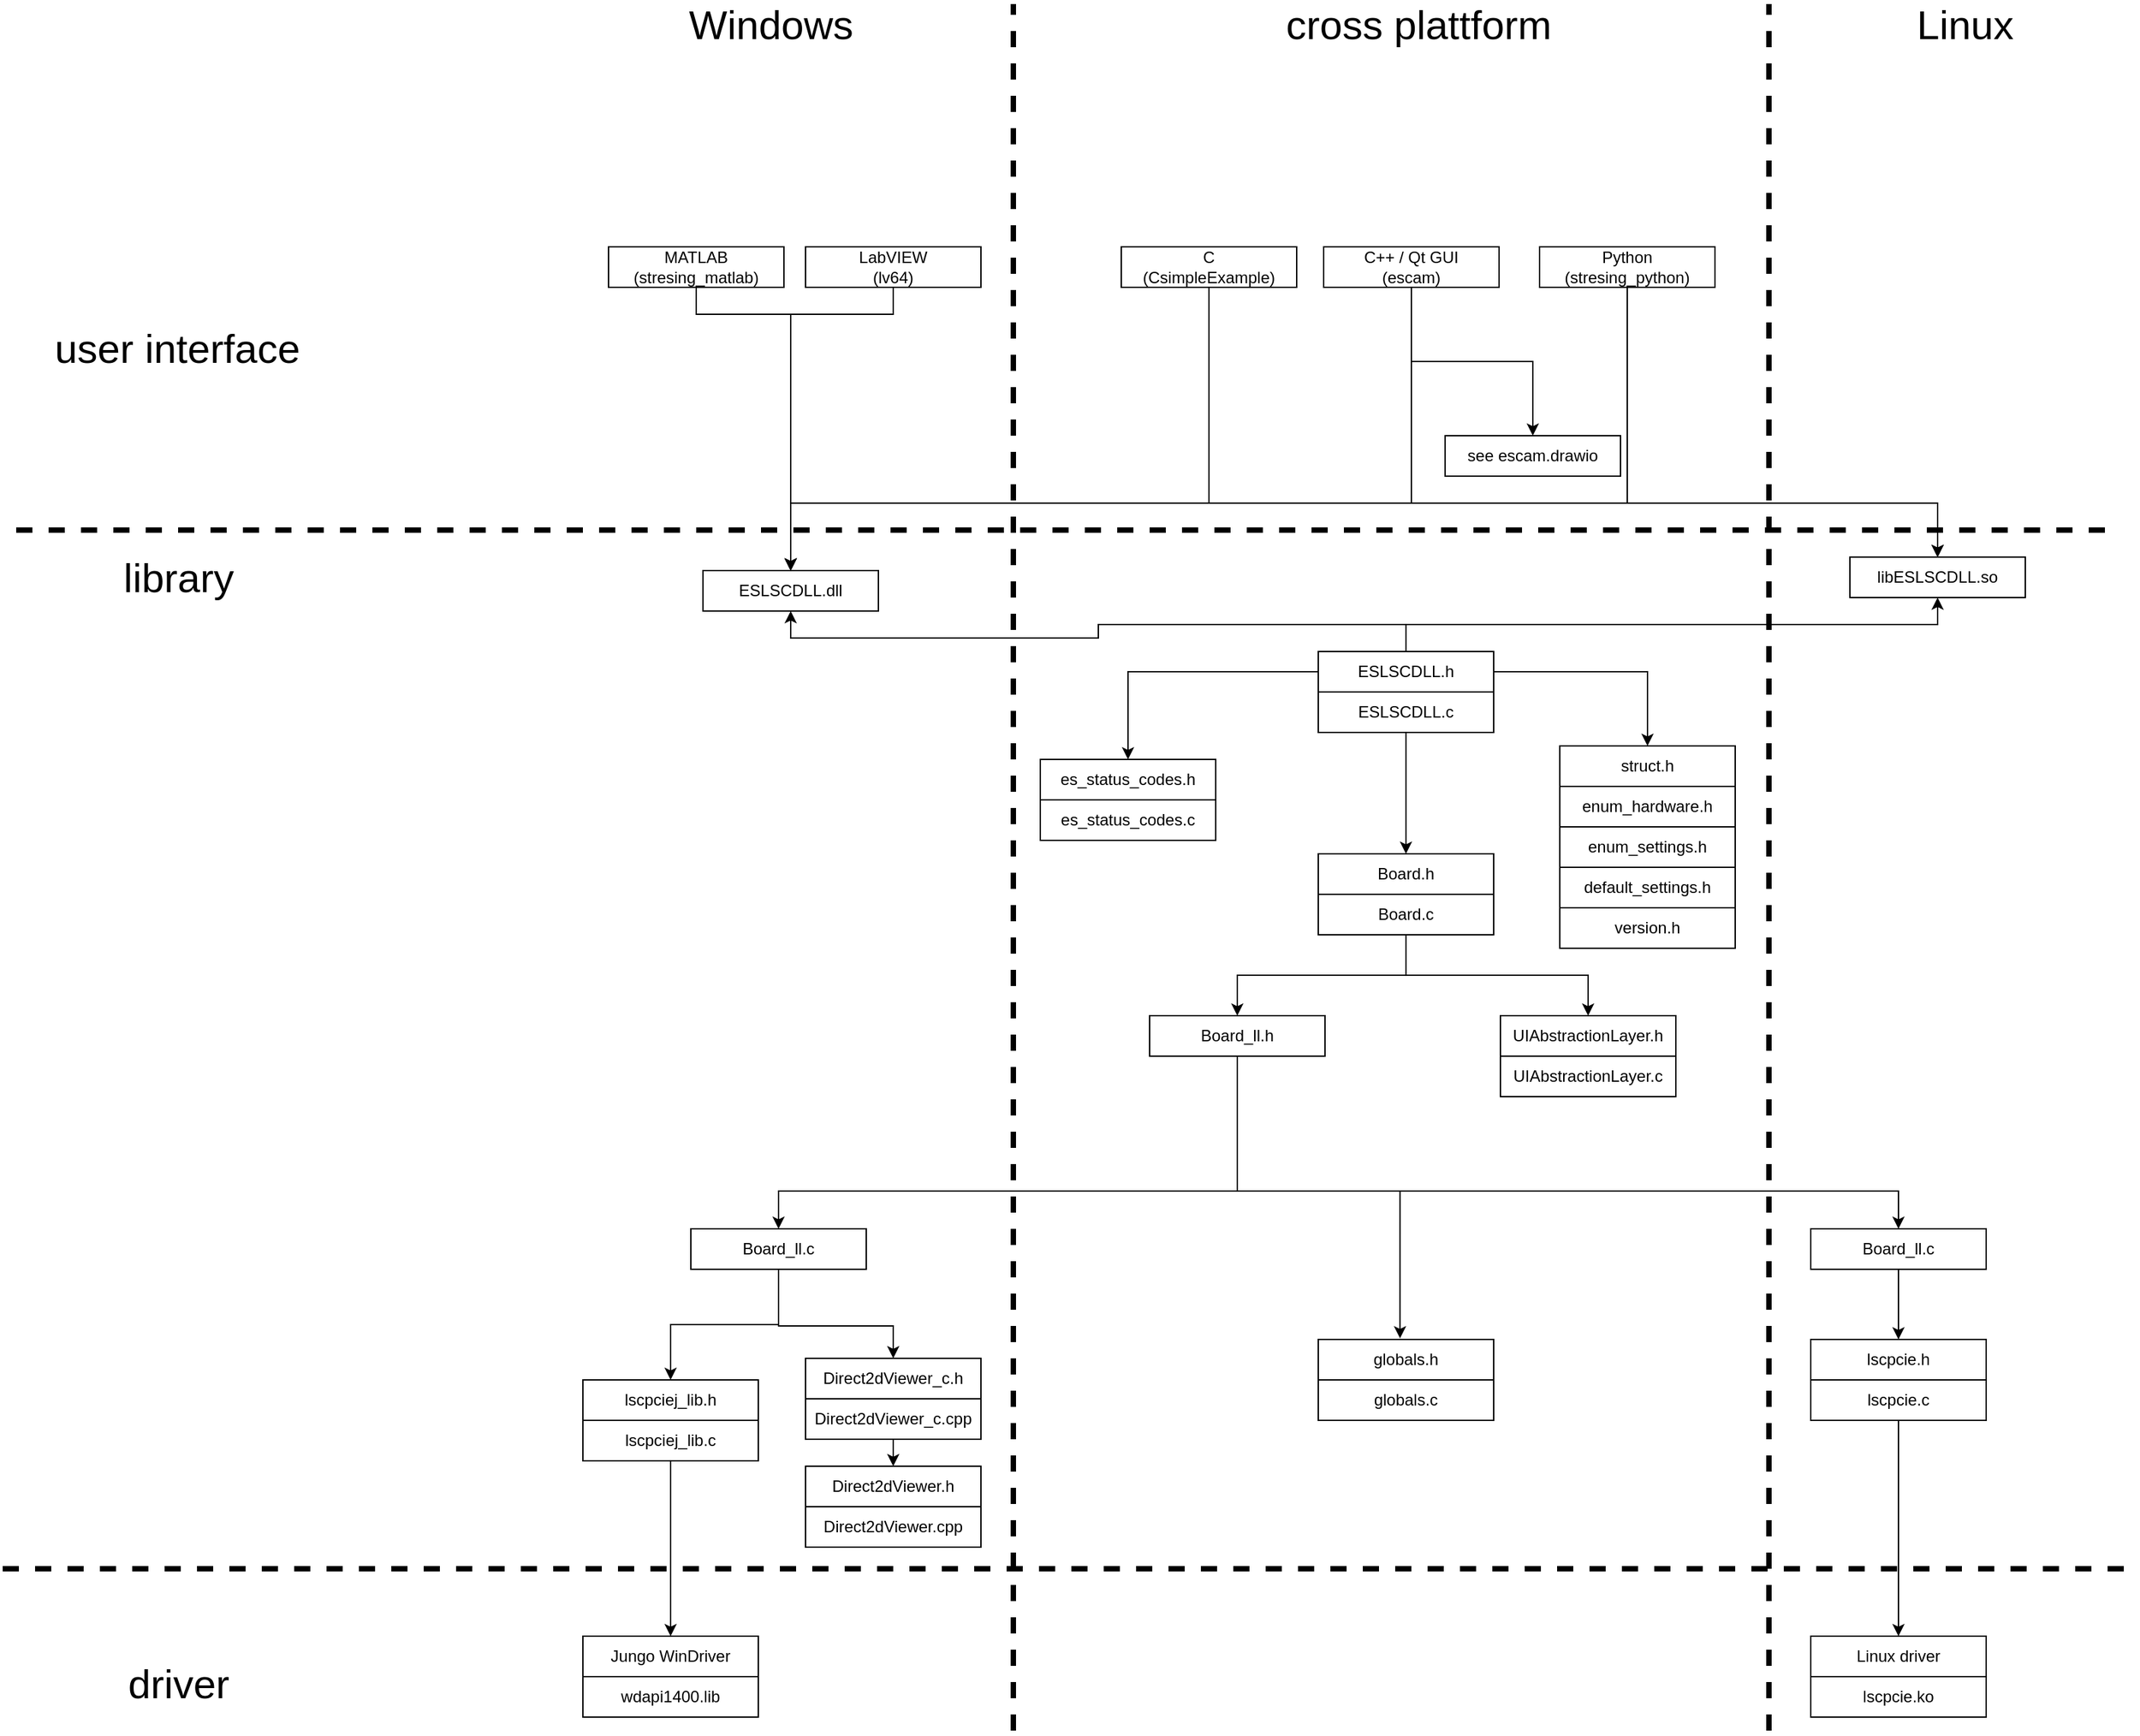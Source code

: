 <mxfile version="24.7.17">
  <diagram id="tgUKfehqLVmL-b8HQxhW" name="Page-1">
    <mxGraphModel dx="2924" dy="2305" grid="1" gridSize="10" guides="1" tooltips="1" connect="1" arrows="1" fold="1" page="1" pageScale="1" pageWidth="850" pageHeight="1100" math="0" shadow="0">
      <root>
        <mxCell id="0" />
        <mxCell id="1" parent="0" />
        <mxCell id="p_urfczNU5dsdLXzHAFD-1" value="Board.h" style="rounded=0;whiteSpace=wrap;html=1;" parent="1" vertex="1">
          <mxGeometry x="146" y="-450" width="130" height="30" as="geometry" />
        </mxCell>
        <mxCell id="p_urfczNU5dsdLXzHAFD-42" style="edgeStyle=orthogonalEdgeStyle;rounded=0;orthogonalLoop=1;jettySize=auto;html=1;exitX=0.5;exitY=1;exitDx=0;exitDy=0;entryX=0.5;entryY=0;entryDx=0;entryDy=0;" parent="1" source="p_urfczNU5dsdLXzHAFD-6" target="p_urfczNU5dsdLXzHAFD-7" edge="1">
          <mxGeometry relative="1" as="geometry" />
        </mxCell>
        <mxCell id="p_urfczNU5dsdLXzHAFD-52" style="edgeStyle=orthogonalEdgeStyle;rounded=0;orthogonalLoop=1;jettySize=auto;html=1;exitX=0.5;exitY=1;exitDx=0;exitDy=0;entryX=0.5;entryY=0;entryDx=0;entryDy=0;" parent="1" source="p_urfczNU5dsdLXzHAFD-6" target="p_urfczNU5dsdLXzHAFD-30" edge="1">
          <mxGeometry relative="1" as="geometry" />
        </mxCell>
        <mxCell id="p_urfczNU5dsdLXzHAFD-6" value="Board.c" style="rounded=0;whiteSpace=wrap;html=1;" parent="1" vertex="1">
          <mxGeometry x="146" y="-420" width="130" height="30" as="geometry" />
        </mxCell>
        <mxCell id="p_urfczNU5dsdLXzHAFD-85" style="edgeStyle=orthogonalEdgeStyle;rounded=0;orthogonalLoop=1;jettySize=auto;html=1;exitX=0.5;exitY=1;exitDx=0;exitDy=0;entryX=0.5;entryY=0;entryDx=0;entryDy=0;strokeWidth=1;" parent="1" source="p_urfczNU5dsdLXzHAFD-7" target="p_urfczNU5dsdLXzHAFD-9" edge="1">
          <mxGeometry relative="1" as="geometry">
            <Array as="points">
              <mxPoint x="86" y="-200" />
              <mxPoint x="576" y="-200" />
            </Array>
          </mxGeometry>
        </mxCell>
        <mxCell id="p_urfczNU5dsdLXzHAFD-86" style="edgeStyle=orthogonalEdgeStyle;rounded=0;orthogonalLoop=1;jettySize=auto;html=1;exitX=0.5;exitY=1;exitDx=0;exitDy=0;strokeWidth=1;entryX=0.5;entryY=0;entryDx=0;entryDy=0;" parent="1" source="p_urfczNU5dsdLXzHAFD-7" target="p_urfczNU5dsdLXzHAFD-8" edge="1">
          <mxGeometry relative="1" as="geometry">
            <Array as="points">
              <mxPoint x="86" y="-200" />
              <mxPoint x="-254" y="-200" />
            </Array>
          </mxGeometry>
        </mxCell>
        <mxCell id="p_urfczNU5dsdLXzHAFD-7" value="Board_ll.h" style="rounded=0;whiteSpace=wrap;html=1;" parent="1" vertex="1">
          <mxGeometry x="21" y="-330" width="130" height="30" as="geometry" />
        </mxCell>
        <mxCell id="p_urfczNU5dsdLXzHAFD-43" style="edgeStyle=orthogonalEdgeStyle;rounded=0;orthogonalLoop=1;jettySize=auto;html=1;exitX=0.5;exitY=1;exitDx=0;exitDy=0;entryX=0.5;entryY=0;entryDx=0;entryDy=0;" parent="1" source="p_urfczNU5dsdLXzHAFD-8" target="p_urfczNU5dsdLXzHAFD-24" edge="1">
          <mxGeometry relative="1" as="geometry" />
        </mxCell>
        <mxCell id="jxvw1qja2600821Guwrw-1" style="edgeStyle=orthogonalEdgeStyle;rounded=0;orthogonalLoop=1;jettySize=auto;html=1;entryX=0.5;entryY=0;entryDx=0;entryDy=0;" parent="1" source="p_urfczNU5dsdLXzHAFD-8" target="p_urfczNU5dsdLXzHAFD-34" edge="1">
          <mxGeometry relative="1" as="geometry">
            <Array as="points">
              <mxPoint x="-254" y="-100" />
              <mxPoint x="-169" y="-100" />
              <mxPoint x="-169" y="-85" />
            </Array>
          </mxGeometry>
        </mxCell>
        <mxCell id="p_urfczNU5dsdLXzHAFD-8" value="Board_ll.c" style="rounded=0;whiteSpace=wrap;html=1;" parent="1" vertex="1">
          <mxGeometry x="-319" y="-172" width="130" height="30" as="geometry" />
        </mxCell>
        <mxCell id="p_urfczNU5dsdLXzHAFD-46" style="edgeStyle=orthogonalEdgeStyle;rounded=0;orthogonalLoop=1;jettySize=auto;html=1;exitX=0.5;exitY=1;exitDx=0;exitDy=0;entryX=0.466;entryY=-0.027;entryDx=0;entryDy=0;entryPerimeter=0;" parent="1" source="p_urfczNU5dsdLXzHAFD-7" target="p_urfczNU5dsdLXzHAFD-16" edge="1">
          <mxGeometry relative="1" as="geometry">
            <Array as="points">
              <mxPoint x="86" y="-200" />
              <mxPoint x="207" y="-200" />
            </Array>
          </mxGeometry>
        </mxCell>
        <mxCell id="p_urfczNU5dsdLXzHAFD-72" style="edgeStyle=orthogonalEdgeStyle;rounded=0;orthogonalLoop=1;jettySize=auto;html=1;exitX=0.5;exitY=1;exitDx=0;exitDy=0;entryX=0.5;entryY=0;entryDx=0;entryDy=0;" parent="1" source="p_urfczNU5dsdLXzHAFD-9" target="p_urfczNU5dsdLXzHAFD-73" edge="1">
          <mxGeometry relative="1" as="geometry">
            <mxPoint x="581" y="-107" as="targetPoint" />
          </mxGeometry>
        </mxCell>
        <mxCell id="p_urfczNU5dsdLXzHAFD-9" value="Board_ll.c" style="rounded=0;whiteSpace=wrap;html=1;" parent="1" vertex="1">
          <mxGeometry x="511" y="-172" width="130" height="30" as="geometry" />
        </mxCell>
        <mxCell id="W871qx_Sbcsv2SWxShGU-2" style="edgeStyle=orthogonalEdgeStyle;rounded=0;orthogonalLoop=1;jettySize=auto;html=1;entryX=0.5;entryY=1;entryDx=0;entryDy=0;exitX=0.5;exitY=0;exitDx=0;exitDy=0;" parent="1" source="p_urfczNU5dsdLXzHAFD-11" target="p_urfczNU5dsdLXzHAFD-61" edge="1">
          <mxGeometry relative="1" as="geometry" />
        </mxCell>
        <mxCell id="W871qx_Sbcsv2SWxShGU-4" style="edgeStyle=orthogonalEdgeStyle;rounded=0;orthogonalLoop=1;jettySize=auto;html=1;exitX=0.5;exitY=0;exitDx=0;exitDy=0;entryX=0.5;entryY=1;entryDx=0;entryDy=0;" parent="1" source="p_urfczNU5dsdLXzHAFD-11" target="W871qx_Sbcsv2SWxShGU-3" edge="1">
          <mxGeometry relative="1" as="geometry" />
        </mxCell>
        <mxCell id="W871qx_Sbcsv2SWxShGU-12" style="edgeStyle=orthogonalEdgeStyle;rounded=0;orthogonalLoop=1;jettySize=auto;html=1;exitX=1;exitY=0.5;exitDx=0;exitDy=0;entryX=0.5;entryY=0;entryDx=0;entryDy=0;" parent="1" source="p_urfczNU5dsdLXzHAFD-11" target="p_urfczNU5dsdLXzHAFD-15" edge="1">
          <mxGeometry relative="1" as="geometry" />
        </mxCell>
        <mxCell id="W871qx_Sbcsv2SWxShGU-13" style="edgeStyle=orthogonalEdgeStyle;rounded=0;orthogonalLoop=1;jettySize=auto;html=1;entryX=0.5;entryY=0;entryDx=0;entryDy=0;" parent="1" source="p_urfczNU5dsdLXzHAFD-11" target="p_urfczNU5dsdLXzHAFD-18" edge="1">
          <mxGeometry relative="1" as="geometry" />
        </mxCell>
        <mxCell id="p_urfczNU5dsdLXzHAFD-11" value="ESLSCDLL.h" style="rounded=0;whiteSpace=wrap;html=1;" parent="1" vertex="1">
          <mxGeometry x="146" y="-600" width="130" height="30" as="geometry" />
        </mxCell>
        <mxCell id="p_urfczNU5dsdLXzHAFD-91" style="edgeStyle=orthogonalEdgeStyle;rounded=0;orthogonalLoop=1;jettySize=auto;html=1;exitX=0.5;exitY=1;exitDx=0;exitDy=0;entryX=0.5;entryY=0;entryDx=0;entryDy=0;strokeWidth=1;" parent="1" source="p_urfczNU5dsdLXzHAFD-12" target="p_urfczNU5dsdLXzHAFD-1" edge="1">
          <mxGeometry relative="1" as="geometry" />
        </mxCell>
        <mxCell id="p_urfczNU5dsdLXzHAFD-12" value="ESLSCDLL.c" style="rounded=0;whiteSpace=wrap;html=1;" parent="1" vertex="1">
          <mxGeometry x="146" y="-570" width="130" height="30" as="geometry" />
        </mxCell>
        <mxCell id="p_urfczNU5dsdLXzHAFD-13" value="enum_hardware.h" style="rounded=0;whiteSpace=wrap;html=1;" parent="1" vertex="1">
          <mxGeometry x="325" y="-500" width="130" height="30" as="geometry" />
        </mxCell>
        <mxCell id="p_urfczNU5dsdLXzHAFD-15" value="struct.h" style="rounded=0;whiteSpace=wrap;html=1;" parent="1" vertex="1">
          <mxGeometry x="325" y="-530" width="130" height="30" as="geometry" />
        </mxCell>
        <mxCell id="p_urfczNU5dsdLXzHAFD-16" value="globals.h" style="rounded=0;whiteSpace=wrap;html=1;" parent="1" vertex="1">
          <mxGeometry x="146" y="-90" width="130" height="30" as="geometry" />
        </mxCell>
        <mxCell id="p_urfczNU5dsdLXzHAFD-17" value="globals.c" style="rounded=0;whiteSpace=wrap;html=1;" parent="1" vertex="1">
          <mxGeometry x="146" y="-60" width="130" height="30" as="geometry" />
        </mxCell>
        <mxCell id="p_urfczNU5dsdLXzHAFD-18" value="es_status_codes.h" style="rounded=0;whiteSpace=wrap;html=1;" parent="1" vertex="1">
          <mxGeometry x="-60" y="-520" width="130" height="30" as="geometry" />
        </mxCell>
        <mxCell id="p_urfczNU5dsdLXzHAFD-19" value="es_status_codes.c" style="rounded=0;whiteSpace=wrap;html=1;" parent="1" vertex="1">
          <mxGeometry x="-60" y="-490" width="130" height="30" as="geometry" />
        </mxCell>
        <mxCell id="p_urfczNU5dsdLXzHAFD-20" value="default_settings.h" style="rounded=0;whiteSpace=wrap;html=1;" parent="1" vertex="1">
          <mxGeometry x="325" y="-440" width="130" height="30" as="geometry" />
        </mxCell>
        <mxCell id="p_urfczNU5dsdLXzHAFD-24" value="lscpciej_lib.h" style="rounded=0;whiteSpace=wrap;html=1;" parent="1" vertex="1">
          <mxGeometry x="-399" y="-60" width="130" height="30" as="geometry" />
        </mxCell>
        <mxCell id="p_urfczNU5dsdLXzHAFD-44" style="edgeStyle=orthogonalEdgeStyle;rounded=0;orthogonalLoop=1;jettySize=auto;html=1;exitX=0.5;exitY=1;exitDx=0;exitDy=0;entryX=0.5;entryY=0;entryDx=0;entryDy=0;" parent="1" source="p_urfczNU5dsdLXzHAFD-25" target="p_urfczNU5dsdLXzHAFD-29" edge="1">
          <mxGeometry relative="1" as="geometry" />
        </mxCell>
        <mxCell id="p_urfczNU5dsdLXzHAFD-25" value="lscpciej_lib.c" style="rounded=0;whiteSpace=wrap;html=1;" parent="1" vertex="1">
          <mxGeometry x="-399" y="-30" width="130" height="30" as="geometry" />
        </mxCell>
        <mxCell id="p_urfczNU5dsdLXzHAFD-27" value="wdapi1400.lib" style="rounded=0;whiteSpace=wrap;html=1;" parent="1" vertex="1">
          <mxGeometry x="-399" y="160" width="130" height="30" as="geometry" />
        </mxCell>
        <mxCell id="p_urfczNU5dsdLXzHAFD-29" value="Jungo WinDriver" style="rounded=0;whiteSpace=wrap;html=1;" parent="1" vertex="1">
          <mxGeometry x="-399" y="130" width="130" height="30" as="geometry" />
        </mxCell>
        <mxCell id="p_urfczNU5dsdLXzHAFD-30" value="UIAbstractionLayer.h" style="rounded=0;whiteSpace=wrap;html=1;" parent="1" vertex="1">
          <mxGeometry x="281" y="-330" width="130" height="30" as="geometry" />
        </mxCell>
        <mxCell id="p_urfczNU5dsdLXzHAFD-34" value="Direct2dViewer_c.h" style="rounded=0;whiteSpace=wrap;html=1;glass=0;" parent="1" vertex="1">
          <mxGeometry x="-234" y="-76" width="130" height="30" as="geometry" />
        </mxCell>
        <mxCell id="p_urfczNU5dsdLXzHAFD-41" style="edgeStyle=orthogonalEdgeStyle;rounded=0;orthogonalLoop=1;jettySize=auto;html=1;exitX=0.5;exitY=1;exitDx=0;exitDy=0;entryX=0.5;entryY=0;entryDx=0;entryDy=0;" parent="1" source="p_urfczNU5dsdLXzHAFD-35" target="p_urfczNU5dsdLXzHAFD-36" edge="1">
          <mxGeometry relative="1" as="geometry" />
        </mxCell>
        <mxCell id="p_urfczNU5dsdLXzHAFD-35" value="Direct2dViewer_c.cpp" style="rounded=0;whiteSpace=wrap;html=1;" parent="1" vertex="1">
          <mxGeometry x="-234" y="-46" width="130" height="30" as="geometry" />
        </mxCell>
        <mxCell id="p_urfczNU5dsdLXzHAFD-36" value="Direct2dViewer.h" style="rounded=0;whiteSpace=wrap;html=1;glass=0;" parent="1" vertex="1">
          <mxGeometry x="-234" y="4" width="130" height="30" as="geometry" />
        </mxCell>
        <mxCell id="p_urfczNU5dsdLXzHAFD-37" value="Direct2dViewer.cpp" style="rounded=0;whiteSpace=wrap;html=1;" parent="1" vertex="1">
          <mxGeometry x="-234" y="34" width="130" height="30" as="geometry" />
        </mxCell>
        <mxCell id="p_urfczNU5dsdLXzHAFD-61" value="ESLSCDLL.dll" style="rounded=0;whiteSpace=wrap;html=1;" parent="1" vertex="1">
          <mxGeometry x="-310" y="-660" width="130" height="30" as="geometry" />
        </mxCell>
        <mxCell id="p_urfczNU5dsdLXzHAFD-68" style="edgeStyle=orthogonalEdgeStyle;rounded=0;orthogonalLoop=1;jettySize=auto;html=1;exitX=0.5;exitY=1;exitDx=0;exitDy=0;entryX=0.5;entryY=0;entryDx=0;entryDy=0;" parent="1" source="p_urfczNU5dsdLXzHAFD-66" target="p_urfczNU5dsdLXzHAFD-61" edge="1">
          <mxGeometry relative="1" as="geometry">
            <Array as="points">
              <mxPoint x="-169" y="-850" />
              <mxPoint x="-245" y="-850" />
            </Array>
          </mxGeometry>
        </mxCell>
        <mxCell id="p_urfczNU5dsdLXzHAFD-66" value="LabVIEW&lt;div&gt;(lv64)&lt;/div&gt;" style="rounded=0;whiteSpace=wrap;html=1;" parent="1" vertex="1">
          <mxGeometry x="-234" y="-900" width="130" height="30" as="geometry" />
        </mxCell>
        <mxCell id="p_urfczNU5dsdLXzHAFD-104" style="edgeStyle=orthogonalEdgeStyle;rounded=0;orthogonalLoop=1;jettySize=auto;html=1;exitX=0.5;exitY=1;exitDx=0;exitDy=0;entryX=0.5;entryY=0;entryDx=0;entryDy=0;fontSize=30;strokeWidth=1;" parent="1" source="p_urfczNU5dsdLXzHAFD-70" target="p_urfczNU5dsdLXzHAFD-103" edge="1">
          <mxGeometry relative="1" as="geometry" />
        </mxCell>
        <mxCell id="W871qx_Sbcsv2SWxShGU-5" style="edgeStyle=orthogonalEdgeStyle;rounded=0;orthogonalLoop=1;jettySize=auto;html=1;exitX=0.5;exitY=1;exitDx=0;exitDy=0;entryX=0.5;entryY=0;entryDx=0;entryDy=0;" parent="1" source="p_urfczNU5dsdLXzHAFD-70" target="W871qx_Sbcsv2SWxShGU-3" edge="1">
          <mxGeometry relative="1" as="geometry">
            <Array as="points">
              <mxPoint x="215" y="-710" />
              <mxPoint x="605" y="-710" />
            </Array>
          </mxGeometry>
        </mxCell>
        <mxCell id="W871qx_Sbcsv2SWxShGU-6" style="edgeStyle=orthogonalEdgeStyle;rounded=0;orthogonalLoop=1;jettySize=auto;html=1;exitX=0.5;exitY=1;exitDx=0;exitDy=0;entryX=0.5;entryY=0;entryDx=0;entryDy=0;" parent="1" source="p_urfczNU5dsdLXzHAFD-70" target="p_urfczNU5dsdLXzHAFD-61" edge="1">
          <mxGeometry relative="1" as="geometry">
            <Array as="points">
              <mxPoint x="215" y="-710" />
              <mxPoint x="-245" y="-710" />
            </Array>
          </mxGeometry>
        </mxCell>
        <mxCell id="p_urfczNU5dsdLXzHAFD-70" value="&lt;div&gt;C++ / Qt GUI&lt;/div&gt;(escam)" style="rounded=0;whiteSpace=wrap;html=1;" parent="1" vertex="1">
          <mxGeometry x="150" y="-900" width="130" height="30" as="geometry" />
        </mxCell>
        <mxCell id="p_urfczNU5dsdLXzHAFD-73" value="lscpcie.h" style="rounded=0;whiteSpace=wrap;html=1;" parent="1" vertex="1">
          <mxGeometry x="511" y="-90" width="130" height="30" as="geometry" />
        </mxCell>
        <mxCell id="p_urfczNU5dsdLXzHAFD-77" style="edgeStyle=orthogonalEdgeStyle;rounded=0;orthogonalLoop=1;jettySize=auto;html=1;entryX=0.5;entryY=0;entryDx=0;entryDy=0;" parent="1" source="p_urfczNU5dsdLXzHAFD-74" target="p_urfczNU5dsdLXzHAFD-76" edge="1">
          <mxGeometry relative="1" as="geometry" />
        </mxCell>
        <mxCell id="p_urfczNU5dsdLXzHAFD-74" value="lscpcie.c" style="rounded=0;whiteSpace=wrap;html=1;" parent="1" vertex="1">
          <mxGeometry x="511" y="-60" width="130" height="30" as="geometry" />
        </mxCell>
        <mxCell id="p_urfczNU5dsdLXzHAFD-75" value="lscpcie.ko" style="rounded=0;whiteSpace=wrap;html=1;" parent="1" vertex="1">
          <mxGeometry x="511" y="160" width="130" height="30" as="geometry" />
        </mxCell>
        <mxCell id="p_urfczNU5dsdLXzHAFD-76" value="Linux driver" style="rounded=0;whiteSpace=wrap;html=1;" parent="1" vertex="1">
          <mxGeometry x="511" y="130" width="130" height="30" as="geometry" />
        </mxCell>
        <mxCell id="p_urfczNU5dsdLXzHAFD-82" value="" style="endArrow=none;dashed=1;html=1;rounded=0;strokeWidth=4;" parent="1" edge="1">
          <mxGeometry width="50" height="50" relative="1" as="geometry">
            <mxPoint x="480" y="200" as="sourcePoint" />
            <mxPoint x="480" y="-1080" as="targetPoint" />
          </mxGeometry>
        </mxCell>
        <mxCell id="p_urfczNU5dsdLXzHAFD-83" value="" style="endArrow=none;dashed=1;html=1;rounded=0;strokeWidth=4;" parent="1" edge="1">
          <mxGeometry width="50" height="50" relative="1" as="geometry">
            <mxPoint x="-80" y="200" as="sourcePoint" />
            <mxPoint x="-80" y="-1080" as="targetPoint" />
          </mxGeometry>
        </mxCell>
        <mxCell id="p_urfczNU5dsdLXzHAFD-88" value="" style="endArrow=none;dashed=1;html=1;rounded=0;strokeWidth=4;" parent="1" edge="1">
          <mxGeometry width="50" height="50" relative="1" as="geometry">
            <mxPoint x="-829" y="80" as="sourcePoint" />
            <mxPoint x="751" y="80" as="targetPoint" />
          </mxGeometry>
        </mxCell>
        <mxCell id="p_urfczNU5dsdLXzHAFD-92" value="" style="endArrow=none;dashed=1;html=1;rounded=0;strokeWidth=4;" parent="1" edge="1">
          <mxGeometry width="50" height="50" relative="1" as="geometry">
            <mxPoint x="-819" y="-690" as="sourcePoint" />
            <mxPoint x="741" y="-690" as="targetPoint" />
          </mxGeometry>
        </mxCell>
        <mxCell id="p_urfczNU5dsdLXzHAFD-96" value="&lt;font style=&quot;font-size: 30px&quot;&gt;user interface&lt;/font&gt;" style="text;html=1;align=center;verticalAlign=middle;resizable=0;points=[];autosize=1;strokeColor=none;fillColor=none;" parent="1" vertex="1">
          <mxGeometry x="-800" y="-840" width="200" height="30" as="geometry" />
        </mxCell>
        <mxCell id="p_urfczNU5dsdLXzHAFD-97" value="&lt;font style=&quot;font-size: 30px&quot;&gt;library&lt;/font&gt;" style="text;html=1;align=center;verticalAlign=middle;resizable=0;points=[];autosize=1;strokeColor=none;fillColor=none;" parent="1" vertex="1">
          <mxGeometry x="-749" y="-670" width="100" height="30" as="geometry" />
        </mxCell>
        <mxCell id="p_urfczNU5dsdLXzHAFD-99" value="&lt;font style=&quot;font-size: 30px&quot;&gt;driver&lt;/font&gt;" style="text;html=1;align=center;verticalAlign=middle;resizable=0;points=[];autosize=1;strokeColor=none;fillColor=none;" parent="1" vertex="1">
          <mxGeometry x="-749" y="140" width="100" height="50" as="geometry" />
        </mxCell>
        <mxCell id="p_urfczNU5dsdLXzHAFD-100" value="&lt;font style=&quot;font-size: 30px&quot;&gt;Windows&lt;/font&gt;" style="text;html=1;align=center;verticalAlign=middle;resizable=0;points=[];autosize=1;strokeColor=none;fillColor=none;" parent="1" vertex="1">
          <mxGeometry x="-330" y="-1080" width="140" height="30" as="geometry" />
        </mxCell>
        <mxCell id="p_urfczNU5dsdLXzHAFD-101" value="&lt;font style=&quot;font-size: 30px&quot;&gt;cross plattform&lt;/font&gt;" style="text;html=1;align=center;verticalAlign=middle;resizable=0;points=[];autosize=1;strokeColor=none;fillColor=none;" parent="1" vertex="1">
          <mxGeometry x="115" y="-1080" width="210" height="30" as="geometry" />
        </mxCell>
        <mxCell id="p_urfczNU5dsdLXzHAFD-102" value="&lt;font style=&quot;font-size: 30px&quot;&gt;Linux&lt;/font&gt;" style="text;html=1;align=center;verticalAlign=middle;resizable=0;points=[];autosize=1;strokeColor=none;fillColor=none;" parent="1" vertex="1">
          <mxGeometry x="580" y="-1080" width="90" height="30" as="geometry" />
        </mxCell>
        <mxCell id="p_urfczNU5dsdLXzHAFD-103" value="see escam.drawio" style="rounded=0;whiteSpace=wrap;html=1;" parent="1" vertex="1">
          <mxGeometry x="240" y="-760" width="130" height="30" as="geometry" />
        </mxCell>
        <mxCell id="sNTQXGuIR_XhQcSb0ZdP-1" value="version.h" style="rounded=0;whiteSpace=wrap;html=1;" parent="1" vertex="1">
          <mxGeometry x="325" y="-410" width="130" height="30" as="geometry" />
        </mxCell>
        <mxCell id="6YcGXZJfUUBrcVZ9Filc-1" style="edgeStyle=orthogonalEdgeStyle;rounded=0;orthogonalLoop=1;jettySize=auto;html=1;exitX=0.5;exitY=1;exitDx=0;exitDy=0;entryX=0.5;entryY=0;entryDx=0;entryDy=0;" parent="1" source="sNTQXGuIR_XhQcSb0ZdP-4" target="W871qx_Sbcsv2SWxShGU-3" edge="1">
          <mxGeometry relative="1" as="geometry">
            <Array as="points">
              <mxPoint x="375" y="-710" />
              <mxPoint x="605" y="-710" />
            </Array>
          </mxGeometry>
        </mxCell>
        <mxCell id="6YcGXZJfUUBrcVZ9Filc-2" style="edgeStyle=orthogonalEdgeStyle;rounded=0;orthogonalLoop=1;jettySize=auto;html=1;exitX=0.5;exitY=1;exitDx=0;exitDy=0;entryX=0.5;entryY=0;entryDx=0;entryDy=0;" parent="1" source="sNTQXGuIR_XhQcSb0ZdP-4" target="p_urfczNU5dsdLXzHAFD-61" edge="1">
          <mxGeometry relative="1" as="geometry">
            <Array as="points">
              <mxPoint x="375" y="-710" />
              <mxPoint x="-245" y="-710" />
            </Array>
          </mxGeometry>
        </mxCell>
        <mxCell id="sNTQXGuIR_XhQcSb0ZdP-4" value="Python&lt;div&gt;(stresing_python)&lt;/div&gt;" style="rounded=0;whiteSpace=wrap;html=1;" parent="1" vertex="1">
          <mxGeometry x="310" y="-900" width="130" height="30" as="geometry" />
        </mxCell>
        <mxCell id="sNTQXGuIR_XhQcSb0ZdP-7" style="edgeStyle=orthogonalEdgeStyle;rounded=0;orthogonalLoop=1;jettySize=auto;html=1;exitX=0.5;exitY=1;exitDx=0;exitDy=0;entryX=0.5;entryY=0;entryDx=0;entryDy=0;" parent="1" source="sNTQXGuIR_XhQcSb0ZdP-5" target="p_urfczNU5dsdLXzHAFD-61" edge="1">
          <mxGeometry relative="1" as="geometry">
            <Array as="points">
              <mxPoint x="-315" y="-850" />
              <mxPoint x="-245" y="-850" />
            </Array>
          </mxGeometry>
        </mxCell>
        <mxCell id="sNTQXGuIR_XhQcSb0ZdP-5" value="MATLAB&lt;div&gt;(stresing_matlab)&lt;/div&gt;" style="rounded=0;whiteSpace=wrap;html=1;" parent="1" vertex="1">
          <mxGeometry x="-380" y="-900" width="130" height="30" as="geometry" />
        </mxCell>
        <mxCell id="W871qx_Sbcsv2SWxShGU-7" style="edgeStyle=orthogonalEdgeStyle;rounded=0;orthogonalLoop=1;jettySize=auto;html=1;exitX=0.5;exitY=1;exitDx=0;exitDy=0;entryX=0.5;entryY=0;entryDx=0;entryDy=0;" parent="1" source="W871qx_Sbcsv2SWxShGU-1" target="W871qx_Sbcsv2SWxShGU-3" edge="1">
          <mxGeometry relative="1" as="geometry">
            <Array as="points">
              <mxPoint x="65" y="-710" />
              <mxPoint x="605" y="-710" />
            </Array>
          </mxGeometry>
        </mxCell>
        <mxCell id="W871qx_Sbcsv2SWxShGU-8" style="edgeStyle=orthogonalEdgeStyle;rounded=0;orthogonalLoop=1;jettySize=auto;html=1;exitX=0.5;exitY=1;exitDx=0;exitDy=0;entryX=0.5;entryY=0;entryDx=0;entryDy=0;" parent="1" source="W871qx_Sbcsv2SWxShGU-1" target="p_urfczNU5dsdLXzHAFD-61" edge="1">
          <mxGeometry relative="1" as="geometry">
            <Array as="points">
              <mxPoint x="65" y="-710" />
              <mxPoint x="-245" y="-710" />
            </Array>
          </mxGeometry>
        </mxCell>
        <mxCell id="W871qx_Sbcsv2SWxShGU-1" value="C&lt;br&gt;(CsimpleExample)" style="rounded=0;whiteSpace=wrap;html=1;" parent="1" vertex="1">
          <mxGeometry y="-900" width="130" height="30" as="geometry" />
        </mxCell>
        <mxCell id="W871qx_Sbcsv2SWxShGU-3" value="libESLSCDLL.so" style="rounded=0;whiteSpace=wrap;html=1;" parent="1" vertex="1">
          <mxGeometry x="540" y="-670" width="130" height="30" as="geometry" />
        </mxCell>
        <mxCell id="W871qx_Sbcsv2SWxShGU-9" value="UIAbstractionLayer.c" style="rounded=0;whiteSpace=wrap;html=1;" parent="1" vertex="1">
          <mxGeometry x="281" y="-300" width="130" height="30" as="geometry" />
        </mxCell>
        <mxCell id="W871qx_Sbcsv2SWxShGU-11" value="enum_settings.h" style="rounded=0;whiteSpace=wrap;html=1;" parent="1" vertex="1">
          <mxGeometry x="325" y="-470" width="130" height="30" as="geometry" />
        </mxCell>
      </root>
    </mxGraphModel>
  </diagram>
</mxfile>
